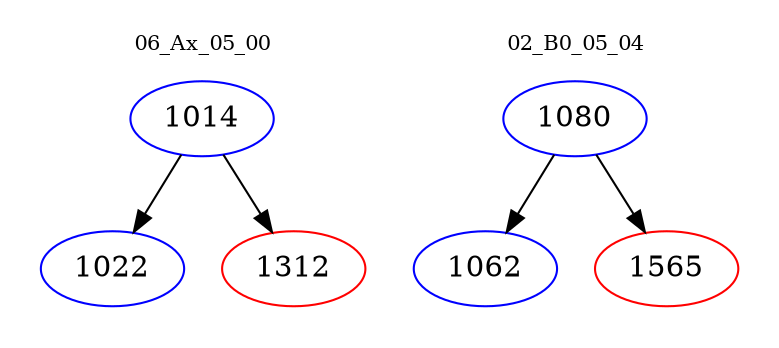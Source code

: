 digraph{
subgraph cluster_0 {
color = white
label = "06_Ax_05_00";
fontsize=10;
T0_1014 [label="1014", color="blue"]
T0_1014 -> T0_1022 [color="black"]
T0_1022 [label="1022", color="blue"]
T0_1014 -> T0_1312 [color="black"]
T0_1312 [label="1312", color="red"]
}
subgraph cluster_1 {
color = white
label = "02_B0_05_04";
fontsize=10;
T1_1080 [label="1080", color="blue"]
T1_1080 -> T1_1062 [color="black"]
T1_1062 [label="1062", color="blue"]
T1_1080 -> T1_1565 [color="black"]
T1_1565 [label="1565", color="red"]
}
}
